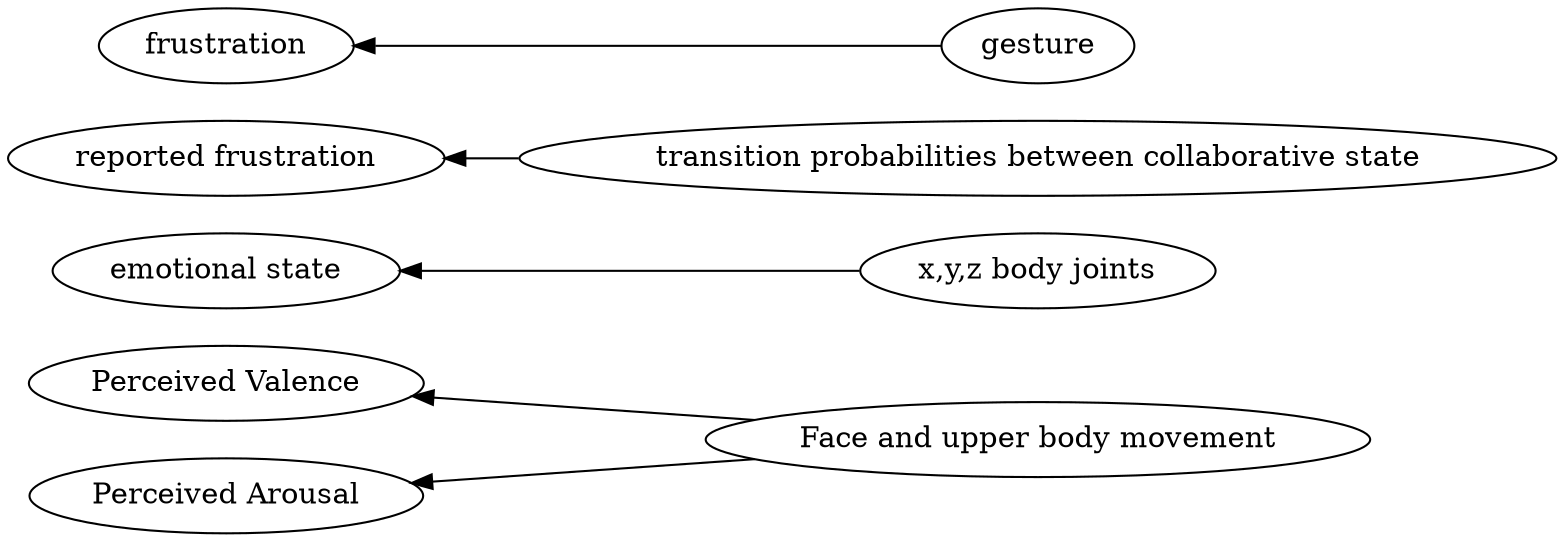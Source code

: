 digraph Test {
	rankdir=RL
	size="15,15"
	overlap=false
	splines=true
	{rank=same; "Face and upper body movement" "x,y,z body joints" "transition probabilities between collaborative state" "gesture";}
	{rank=same; "emotional state" "reported frustration" "Perceived Valence" "frustration" "Perceived Arousal";}
	gesture [href="https://scholar.google.com/scholar?hl=en&q=The%20Additive%20Value%20of%20Multimodal%20Features%20for%20Predicting%20Engagement,%20Frustration,%20and%20Learning%20during%20Tutoring"]
	gesture -> frustration
	"Face and upper body movement" [href="https://scholar.google.com/scholar?hl=en&q=Modeling%20Team-level%20Multimodal%20Dynamics%20during%20Multiparty%20Collaboration"]
	"Face and upper body movement" -> "Perceived Valence"
	"Face and upper body movement" [href="https://scholar.google.com/scholar?hl=en&q=Modeling%20Team-level%20Multimodal%20Dynamics%20during%20Multiparty%20Collaboration"]
	"Face and upper body movement" -> "Perceived Arousal"
	"transition probabilities between collaborative state" [href="https://scholar.google.com/scholar?hl=en&q=Using%20Motion%20Sensors%20to%20Understand%20Collaborative%20Interactions%20in%20Digital%20Fabrication%20Labs"]
	"transition probabilities between collaborative state" -> "reported frustration"
	"x,y,z body joints" [href="https://scholar.google.com/scholar?hl=en&q=Machine%20learning%20classification%20of%20design%20team%20members’%20body%20language%20patterns%20for%20real%20time%20emotional%20state%20detection"]
	"x,y,z body joints" -> "emotional state"
}
